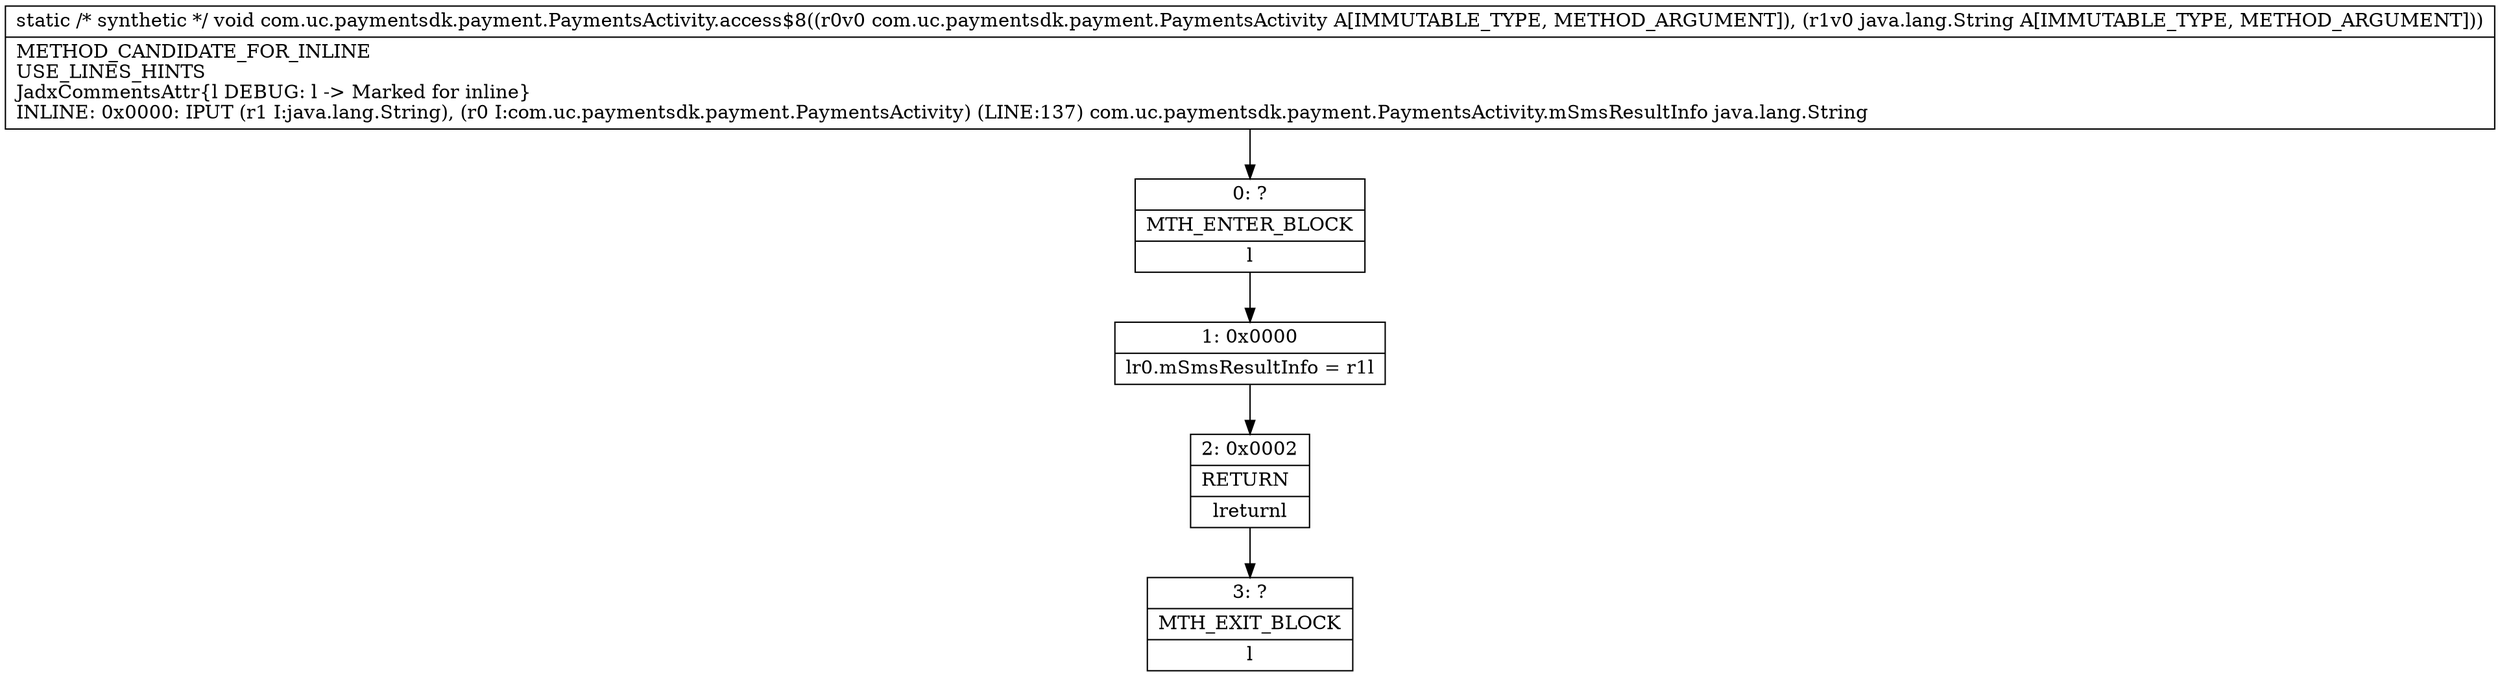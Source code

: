 digraph "CFG forcom.uc.paymentsdk.payment.PaymentsActivity.access$8(Lcom\/uc\/paymentsdk\/payment\/PaymentsActivity;Ljava\/lang\/String;)V" {
Node_0 [shape=record,label="{0\:\ ?|MTH_ENTER_BLOCK\l|l}"];
Node_1 [shape=record,label="{1\:\ 0x0000|lr0.mSmsResultInfo = r1l}"];
Node_2 [shape=record,label="{2\:\ 0x0002|RETURN\l|lreturnl}"];
Node_3 [shape=record,label="{3\:\ ?|MTH_EXIT_BLOCK\l|l}"];
MethodNode[shape=record,label="{static \/* synthetic *\/ void com.uc.paymentsdk.payment.PaymentsActivity.access$8((r0v0 com.uc.paymentsdk.payment.PaymentsActivity A[IMMUTABLE_TYPE, METHOD_ARGUMENT]), (r1v0 java.lang.String A[IMMUTABLE_TYPE, METHOD_ARGUMENT]))  | METHOD_CANDIDATE_FOR_INLINE\lUSE_LINES_HINTS\lJadxCommentsAttr\{l DEBUG: l \-\> Marked for inline\}\lINLINE: 0x0000: IPUT (r1 I:java.lang.String), (r0 I:com.uc.paymentsdk.payment.PaymentsActivity) (LINE:137) com.uc.paymentsdk.payment.PaymentsActivity.mSmsResultInfo java.lang.String\l}"];
MethodNode -> Node_0;
Node_0 -> Node_1;
Node_1 -> Node_2;
Node_2 -> Node_3;
}

